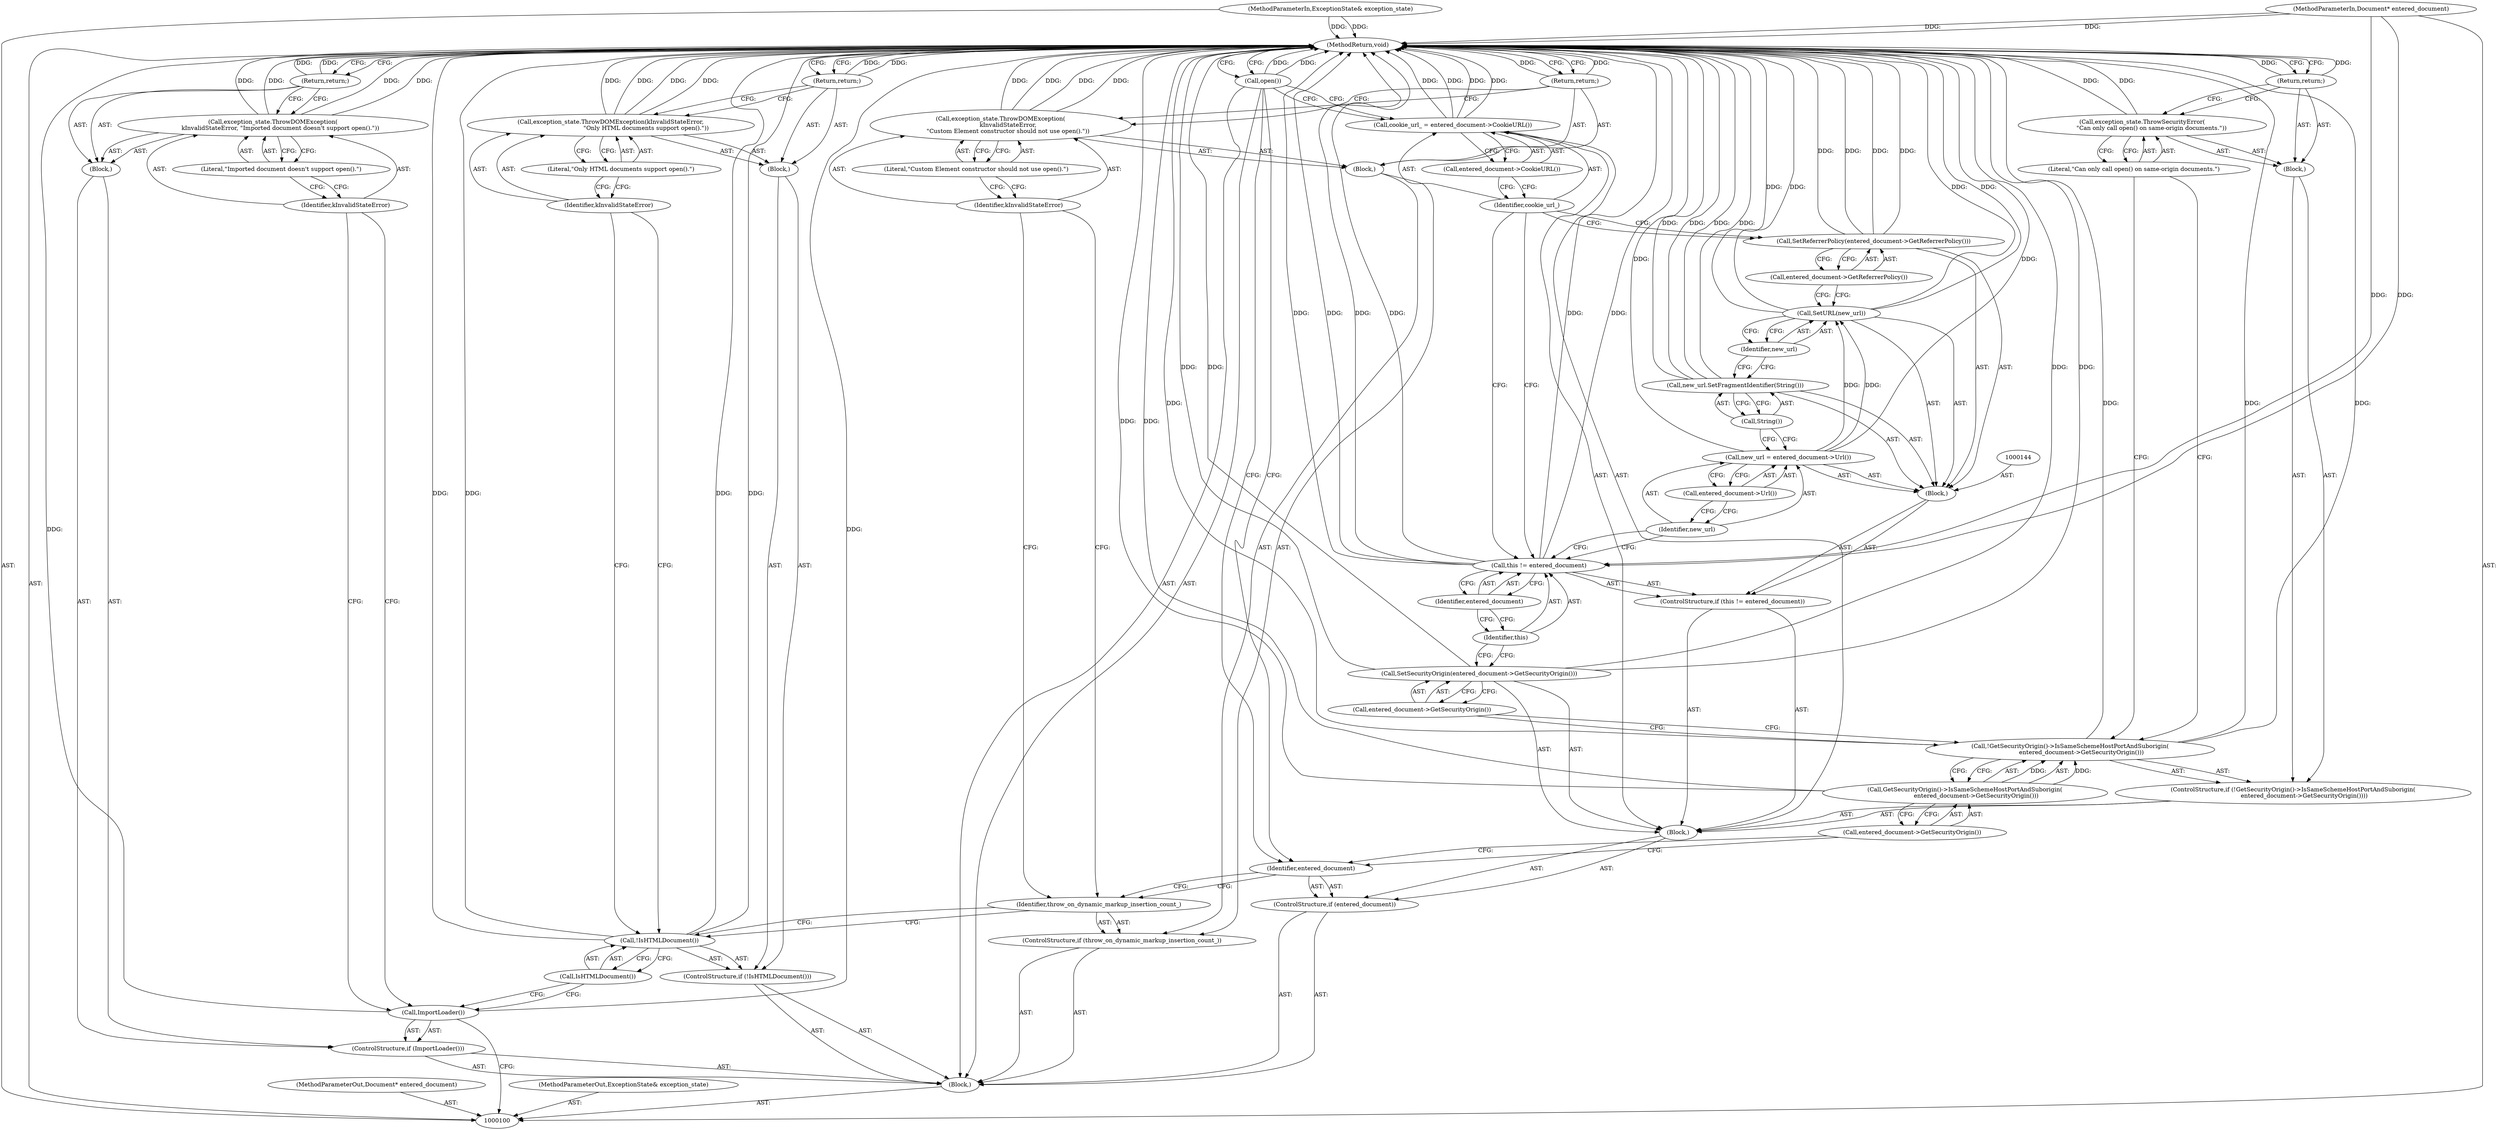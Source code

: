digraph "0_Chrome_931711135c90568f677cf42d94f2591a7eeced2e" {
"1000158" [label="(MethodReturn,void)"];
"1000101" [label="(MethodParameterIn,Document* entered_document)"];
"1000233" [label="(MethodParameterOut,Document* entered_document)"];
"1000116" [label="(Identifier,kInvalidStateError)"];
"1000115" [label="(Call,exception_state.ThrowDOMException(kInvalidStateError,\n                                      \"Only HTML documents support open().\"))"];
"1000117" [label="(Literal,\"Only HTML documents support open().\")"];
"1000118" [label="(Return,return;)"];
"1000119" [label="(ControlStructure,if (throw_on_dynamic_markup_insertion_count_))"];
"1000121" [label="(Block,)"];
"1000120" [label="(Identifier,throw_on_dynamic_markup_insertion_count_)"];
"1000122" [label="(Call,exception_state.ThrowDOMException(\n        kInvalidStateError,\n        \"Custom Element constructor should not use open().\"))"];
"1000123" [label="(Identifier,kInvalidStateError)"];
"1000124" [label="(Literal,\"Custom Element constructor should not use open().\")"];
"1000125" [label="(Return,return;)"];
"1000102" [label="(MethodParameterIn,ExceptionState& exception_state)"];
"1000234" [label="(MethodParameterOut,ExceptionState& exception_state)"];
"1000103" [label="(Block,)"];
"1000126" [label="(ControlStructure,if (entered_document))"];
"1000128" [label="(Block,)"];
"1000127" [label="(Identifier,entered_document)"];
"1000129" [label="(ControlStructure,if (!GetSecurityOrigin()->IsSameSchemeHostPortAndSuborigin(\n            entered_document->GetSecurityOrigin())))"];
"1000130" [label="(Call,!GetSecurityOrigin()->IsSameSchemeHostPortAndSuborigin(\n            entered_document->GetSecurityOrigin()))"];
"1000131" [label="(Call,GetSecurityOrigin()->IsSameSchemeHostPortAndSuborigin(\n            entered_document->GetSecurityOrigin()))"];
"1000132" [label="(Call,entered_document->GetSecurityOrigin())"];
"1000133" [label="(Block,)"];
"1000134" [label="(Call,exception_state.ThrowSecurityError(\n          \"Can only call open() on same-origin documents.\"))"];
"1000135" [label="(Literal,\"Can only call open() on same-origin documents.\")"];
"1000136" [label="(Return,return;)"];
"1000138" [label="(Call,entered_document->GetSecurityOrigin())"];
"1000137" [label="(Call,SetSecurityOrigin(entered_document->GetSecurityOrigin()))"];
"1000104" [label="(ControlStructure,if (ImportLoader()))"];
"1000106" [label="(Block,)"];
"1000105" [label="(Call,ImportLoader())"];
"1000142" [label="(Identifier,entered_document)"];
"1000139" [label="(ControlStructure,if (this != entered_document))"];
"1000140" [label="(Call,this != entered_document)"];
"1000141" [label="(Identifier,this)"];
"1000145" [label="(Call,new_url = entered_document->Url())"];
"1000146" [label="(Identifier,new_url)"];
"1000147" [label="(Call,entered_document->Url())"];
"1000143" [label="(Block,)"];
"1000149" [label="(Call,String())"];
"1000148" [label="(Call,new_url.SetFragmentIdentifier(String()))"];
"1000151" [label="(Identifier,new_url)"];
"1000150" [label="(Call,SetURL(new_url))"];
"1000153" [label="(Call,entered_document->GetReferrerPolicy())"];
"1000152" [label="(Call,SetReferrerPolicy(entered_document->GetReferrerPolicy()))"];
"1000156" [label="(Call,entered_document->CookieURL())"];
"1000154" [label="(Call,cookie_url_ = entered_document->CookieURL())"];
"1000155" [label="(Identifier,cookie_url_)"];
"1000107" [label="(Call,exception_state.ThrowDOMException(\n        kInvalidStateError, \"Imported document doesn't support open().\"))"];
"1000157" [label="(Call,open())"];
"1000109" [label="(Literal,\"Imported document doesn't support open().\")"];
"1000108" [label="(Identifier,kInvalidStateError)"];
"1000110" [label="(Return,return;)"];
"1000111" [label="(ControlStructure,if (!IsHTMLDocument()))"];
"1000114" [label="(Block,)"];
"1000112" [label="(Call,!IsHTMLDocument())"];
"1000113" [label="(Call,IsHTMLDocument())"];
"1000158" -> "1000100"  [label="AST: "];
"1000158" -> "1000110"  [label="CFG: "];
"1000158" -> "1000118"  [label="CFG: "];
"1000158" -> "1000125"  [label="CFG: "];
"1000158" -> "1000136"  [label="CFG: "];
"1000158" -> "1000157"  [label="CFG: "];
"1000136" -> "1000158"  [label="DDG: "];
"1000125" -> "1000158"  [label="DDG: "];
"1000118" -> "1000158"  [label="DDG: "];
"1000130" -> "1000158"  [label="DDG: "];
"1000130" -> "1000158"  [label="DDG: "];
"1000140" -> "1000158"  [label="DDG: "];
"1000140" -> "1000158"  [label="DDG: "];
"1000140" -> "1000158"  [label="DDG: "];
"1000107" -> "1000158"  [label="DDG: "];
"1000107" -> "1000158"  [label="DDG: "];
"1000157" -> "1000158"  [label="DDG: "];
"1000105" -> "1000158"  [label="DDG: "];
"1000115" -> "1000158"  [label="DDG: "];
"1000115" -> "1000158"  [label="DDG: "];
"1000152" -> "1000158"  [label="DDG: "];
"1000152" -> "1000158"  [label="DDG: "];
"1000150" -> "1000158"  [label="DDG: "];
"1000150" -> "1000158"  [label="DDG: "];
"1000137" -> "1000158"  [label="DDG: "];
"1000137" -> "1000158"  [label="DDG: "];
"1000122" -> "1000158"  [label="DDG: "];
"1000122" -> "1000158"  [label="DDG: "];
"1000131" -> "1000158"  [label="DDG: "];
"1000154" -> "1000158"  [label="DDG: "];
"1000154" -> "1000158"  [label="DDG: "];
"1000134" -> "1000158"  [label="DDG: "];
"1000148" -> "1000158"  [label="DDG: "];
"1000148" -> "1000158"  [label="DDG: "];
"1000102" -> "1000158"  [label="DDG: "];
"1000112" -> "1000158"  [label="DDG: "];
"1000112" -> "1000158"  [label="DDG: "];
"1000101" -> "1000158"  [label="DDG: "];
"1000145" -> "1000158"  [label="DDG: "];
"1000110" -> "1000158"  [label="DDG: "];
"1000101" -> "1000100"  [label="AST: "];
"1000101" -> "1000158"  [label="DDG: "];
"1000101" -> "1000140"  [label="DDG: "];
"1000233" -> "1000100"  [label="AST: "];
"1000116" -> "1000115"  [label="AST: "];
"1000116" -> "1000112"  [label="CFG: "];
"1000117" -> "1000116"  [label="CFG: "];
"1000115" -> "1000114"  [label="AST: "];
"1000115" -> "1000117"  [label="CFG: "];
"1000116" -> "1000115"  [label="AST: "];
"1000117" -> "1000115"  [label="AST: "];
"1000118" -> "1000115"  [label="CFG: "];
"1000115" -> "1000158"  [label="DDG: "];
"1000115" -> "1000158"  [label="DDG: "];
"1000117" -> "1000115"  [label="AST: "];
"1000117" -> "1000116"  [label="CFG: "];
"1000115" -> "1000117"  [label="CFG: "];
"1000118" -> "1000114"  [label="AST: "];
"1000118" -> "1000115"  [label="CFG: "];
"1000158" -> "1000118"  [label="CFG: "];
"1000118" -> "1000158"  [label="DDG: "];
"1000119" -> "1000103"  [label="AST: "];
"1000120" -> "1000119"  [label="AST: "];
"1000121" -> "1000119"  [label="AST: "];
"1000121" -> "1000119"  [label="AST: "];
"1000122" -> "1000121"  [label="AST: "];
"1000125" -> "1000121"  [label="AST: "];
"1000120" -> "1000119"  [label="AST: "];
"1000120" -> "1000112"  [label="CFG: "];
"1000123" -> "1000120"  [label="CFG: "];
"1000127" -> "1000120"  [label="CFG: "];
"1000122" -> "1000121"  [label="AST: "];
"1000122" -> "1000124"  [label="CFG: "];
"1000123" -> "1000122"  [label="AST: "];
"1000124" -> "1000122"  [label="AST: "];
"1000125" -> "1000122"  [label="CFG: "];
"1000122" -> "1000158"  [label="DDG: "];
"1000122" -> "1000158"  [label="DDG: "];
"1000123" -> "1000122"  [label="AST: "];
"1000123" -> "1000120"  [label="CFG: "];
"1000124" -> "1000123"  [label="CFG: "];
"1000124" -> "1000122"  [label="AST: "];
"1000124" -> "1000123"  [label="CFG: "];
"1000122" -> "1000124"  [label="CFG: "];
"1000125" -> "1000121"  [label="AST: "];
"1000125" -> "1000122"  [label="CFG: "];
"1000158" -> "1000125"  [label="CFG: "];
"1000125" -> "1000158"  [label="DDG: "];
"1000102" -> "1000100"  [label="AST: "];
"1000102" -> "1000158"  [label="DDG: "];
"1000234" -> "1000100"  [label="AST: "];
"1000103" -> "1000100"  [label="AST: "];
"1000104" -> "1000103"  [label="AST: "];
"1000111" -> "1000103"  [label="AST: "];
"1000119" -> "1000103"  [label="AST: "];
"1000126" -> "1000103"  [label="AST: "];
"1000157" -> "1000103"  [label="AST: "];
"1000126" -> "1000103"  [label="AST: "];
"1000127" -> "1000126"  [label="AST: "];
"1000128" -> "1000126"  [label="AST: "];
"1000128" -> "1000126"  [label="AST: "];
"1000129" -> "1000128"  [label="AST: "];
"1000137" -> "1000128"  [label="AST: "];
"1000139" -> "1000128"  [label="AST: "];
"1000154" -> "1000128"  [label="AST: "];
"1000127" -> "1000126"  [label="AST: "];
"1000127" -> "1000120"  [label="CFG: "];
"1000132" -> "1000127"  [label="CFG: "];
"1000157" -> "1000127"  [label="CFG: "];
"1000129" -> "1000128"  [label="AST: "];
"1000130" -> "1000129"  [label="AST: "];
"1000133" -> "1000129"  [label="AST: "];
"1000130" -> "1000129"  [label="AST: "];
"1000130" -> "1000131"  [label="CFG: "];
"1000131" -> "1000130"  [label="AST: "];
"1000135" -> "1000130"  [label="CFG: "];
"1000138" -> "1000130"  [label="CFG: "];
"1000130" -> "1000158"  [label="DDG: "];
"1000130" -> "1000158"  [label="DDG: "];
"1000131" -> "1000130"  [label="DDG: "];
"1000131" -> "1000130"  [label="AST: "];
"1000131" -> "1000132"  [label="CFG: "];
"1000132" -> "1000131"  [label="AST: "];
"1000130" -> "1000131"  [label="CFG: "];
"1000131" -> "1000158"  [label="DDG: "];
"1000131" -> "1000130"  [label="DDG: "];
"1000132" -> "1000131"  [label="AST: "];
"1000132" -> "1000127"  [label="CFG: "];
"1000131" -> "1000132"  [label="CFG: "];
"1000133" -> "1000129"  [label="AST: "];
"1000134" -> "1000133"  [label="AST: "];
"1000136" -> "1000133"  [label="AST: "];
"1000134" -> "1000133"  [label="AST: "];
"1000134" -> "1000135"  [label="CFG: "];
"1000135" -> "1000134"  [label="AST: "];
"1000136" -> "1000134"  [label="CFG: "];
"1000134" -> "1000158"  [label="DDG: "];
"1000135" -> "1000134"  [label="AST: "];
"1000135" -> "1000130"  [label="CFG: "];
"1000134" -> "1000135"  [label="CFG: "];
"1000136" -> "1000133"  [label="AST: "];
"1000136" -> "1000134"  [label="CFG: "];
"1000158" -> "1000136"  [label="CFG: "];
"1000136" -> "1000158"  [label="DDG: "];
"1000138" -> "1000137"  [label="AST: "];
"1000138" -> "1000130"  [label="CFG: "];
"1000137" -> "1000138"  [label="CFG: "];
"1000137" -> "1000128"  [label="AST: "];
"1000137" -> "1000138"  [label="CFG: "];
"1000138" -> "1000137"  [label="AST: "];
"1000141" -> "1000137"  [label="CFG: "];
"1000137" -> "1000158"  [label="DDG: "];
"1000137" -> "1000158"  [label="DDG: "];
"1000104" -> "1000103"  [label="AST: "];
"1000105" -> "1000104"  [label="AST: "];
"1000106" -> "1000104"  [label="AST: "];
"1000106" -> "1000104"  [label="AST: "];
"1000107" -> "1000106"  [label="AST: "];
"1000110" -> "1000106"  [label="AST: "];
"1000105" -> "1000104"  [label="AST: "];
"1000105" -> "1000100"  [label="CFG: "];
"1000108" -> "1000105"  [label="CFG: "];
"1000113" -> "1000105"  [label="CFG: "];
"1000105" -> "1000158"  [label="DDG: "];
"1000142" -> "1000140"  [label="AST: "];
"1000142" -> "1000141"  [label="CFG: "];
"1000140" -> "1000142"  [label="CFG: "];
"1000139" -> "1000128"  [label="AST: "];
"1000140" -> "1000139"  [label="AST: "];
"1000143" -> "1000139"  [label="AST: "];
"1000140" -> "1000139"  [label="AST: "];
"1000140" -> "1000142"  [label="CFG: "];
"1000141" -> "1000140"  [label="AST: "];
"1000142" -> "1000140"  [label="AST: "];
"1000146" -> "1000140"  [label="CFG: "];
"1000155" -> "1000140"  [label="CFG: "];
"1000140" -> "1000158"  [label="DDG: "];
"1000140" -> "1000158"  [label="DDG: "];
"1000140" -> "1000158"  [label="DDG: "];
"1000101" -> "1000140"  [label="DDG: "];
"1000141" -> "1000140"  [label="AST: "];
"1000141" -> "1000137"  [label="CFG: "];
"1000142" -> "1000141"  [label="CFG: "];
"1000145" -> "1000143"  [label="AST: "];
"1000145" -> "1000147"  [label="CFG: "];
"1000146" -> "1000145"  [label="AST: "];
"1000147" -> "1000145"  [label="AST: "];
"1000149" -> "1000145"  [label="CFG: "];
"1000145" -> "1000158"  [label="DDG: "];
"1000145" -> "1000150"  [label="DDG: "];
"1000146" -> "1000145"  [label="AST: "];
"1000146" -> "1000140"  [label="CFG: "];
"1000147" -> "1000146"  [label="CFG: "];
"1000147" -> "1000145"  [label="AST: "];
"1000147" -> "1000146"  [label="CFG: "];
"1000145" -> "1000147"  [label="CFG: "];
"1000143" -> "1000139"  [label="AST: "];
"1000144" -> "1000143"  [label="AST: "];
"1000145" -> "1000143"  [label="AST: "];
"1000148" -> "1000143"  [label="AST: "];
"1000150" -> "1000143"  [label="AST: "];
"1000152" -> "1000143"  [label="AST: "];
"1000149" -> "1000148"  [label="AST: "];
"1000149" -> "1000145"  [label="CFG: "];
"1000148" -> "1000149"  [label="CFG: "];
"1000148" -> "1000143"  [label="AST: "];
"1000148" -> "1000149"  [label="CFG: "];
"1000149" -> "1000148"  [label="AST: "];
"1000151" -> "1000148"  [label="CFG: "];
"1000148" -> "1000158"  [label="DDG: "];
"1000148" -> "1000158"  [label="DDG: "];
"1000151" -> "1000150"  [label="AST: "];
"1000151" -> "1000148"  [label="CFG: "];
"1000150" -> "1000151"  [label="CFG: "];
"1000150" -> "1000143"  [label="AST: "];
"1000150" -> "1000151"  [label="CFG: "];
"1000151" -> "1000150"  [label="AST: "];
"1000153" -> "1000150"  [label="CFG: "];
"1000150" -> "1000158"  [label="DDG: "];
"1000150" -> "1000158"  [label="DDG: "];
"1000145" -> "1000150"  [label="DDG: "];
"1000153" -> "1000152"  [label="AST: "];
"1000153" -> "1000150"  [label="CFG: "];
"1000152" -> "1000153"  [label="CFG: "];
"1000152" -> "1000143"  [label="AST: "];
"1000152" -> "1000153"  [label="CFG: "];
"1000153" -> "1000152"  [label="AST: "];
"1000155" -> "1000152"  [label="CFG: "];
"1000152" -> "1000158"  [label="DDG: "];
"1000152" -> "1000158"  [label="DDG: "];
"1000156" -> "1000154"  [label="AST: "];
"1000156" -> "1000155"  [label="CFG: "];
"1000154" -> "1000156"  [label="CFG: "];
"1000154" -> "1000128"  [label="AST: "];
"1000154" -> "1000156"  [label="CFG: "];
"1000155" -> "1000154"  [label="AST: "];
"1000156" -> "1000154"  [label="AST: "];
"1000157" -> "1000154"  [label="CFG: "];
"1000154" -> "1000158"  [label="DDG: "];
"1000154" -> "1000158"  [label="DDG: "];
"1000155" -> "1000154"  [label="AST: "];
"1000155" -> "1000152"  [label="CFG: "];
"1000155" -> "1000140"  [label="CFG: "];
"1000156" -> "1000155"  [label="CFG: "];
"1000107" -> "1000106"  [label="AST: "];
"1000107" -> "1000109"  [label="CFG: "];
"1000108" -> "1000107"  [label="AST: "];
"1000109" -> "1000107"  [label="AST: "];
"1000110" -> "1000107"  [label="CFG: "];
"1000107" -> "1000158"  [label="DDG: "];
"1000107" -> "1000158"  [label="DDG: "];
"1000157" -> "1000103"  [label="AST: "];
"1000157" -> "1000154"  [label="CFG: "];
"1000157" -> "1000127"  [label="CFG: "];
"1000158" -> "1000157"  [label="CFG: "];
"1000157" -> "1000158"  [label="DDG: "];
"1000109" -> "1000107"  [label="AST: "];
"1000109" -> "1000108"  [label="CFG: "];
"1000107" -> "1000109"  [label="CFG: "];
"1000108" -> "1000107"  [label="AST: "];
"1000108" -> "1000105"  [label="CFG: "];
"1000109" -> "1000108"  [label="CFG: "];
"1000110" -> "1000106"  [label="AST: "];
"1000110" -> "1000107"  [label="CFG: "];
"1000158" -> "1000110"  [label="CFG: "];
"1000110" -> "1000158"  [label="DDG: "];
"1000111" -> "1000103"  [label="AST: "];
"1000112" -> "1000111"  [label="AST: "];
"1000114" -> "1000111"  [label="AST: "];
"1000114" -> "1000111"  [label="AST: "];
"1000115" -> "1000114"  [label="AST: "];
"1000118" -> "1000114"  [label="AST: "];
"1000112" -> "1000111"  [label="AST: "];
"1000112" -> "1000113"  [label="CFG: "];
"1000113" -> "1000112"  [label="AST: "];
"1000116" -> "1000112"  [label="CFG: "];
"1000120" -> "1000112"  [label="CFG: "];
"1000112" -> "1000158"  [label="DDG: "];
"1000112" -> "1000158"  [label="DDG: "];
"1000113" -> "1000112"  [label="AST: "];
"1000113" -> "1000105"  [label="CFG: "];
"1000112" -> "1000113"  [label="CFG: "];
}

